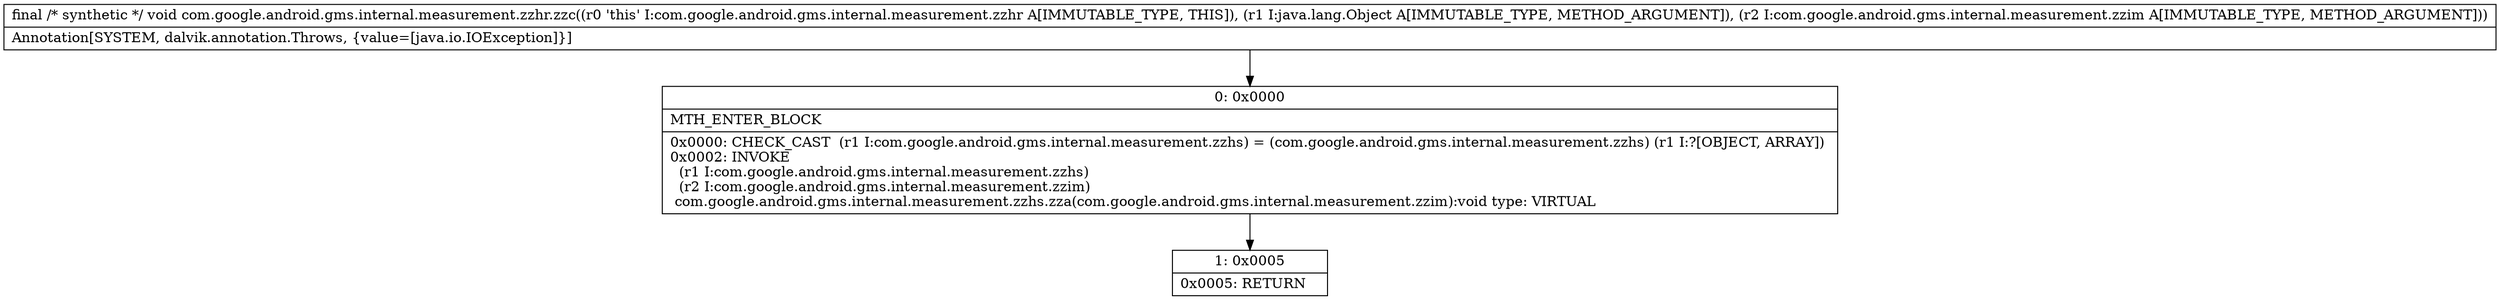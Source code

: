 digraph "CFG forcom.google.android.gms.internal.measurement.zzhr.zzc(Ljava\/lang\/Object;Lcom\/google\/android\/gms\/internal\/measurement\/zzim;)V" {
Node_0 [shape=record,label="{0\:\ 0x0000|MTH_ENTER_BLOCK\l|0x0000: CHECK_CAST  (r1 I:com.google.android.gms.internal.measurement.zzhs) = (com.google.android.gms.internal.measurement.zzhs) (r1 I:?[OBJECT, ARRAY]) \l0x0002: INVOKE  \l  (r1 I:com.google.android.gms.internal.measurement.zzhs)\l  (r2 I:com.google.android.gms.internal.measurement.zzim)\l com.google.android.gms.internal.measurement.zzhs.zza(com.google.android.gms.internal.measurement.zzim):void type: VIRTUAL \l}"];
Node_1 [shape=record,label="{1\:\ 0x0005|0x0005: RETURN   \l}"];
MethodNode[shape=record,label="{final \/* synthetic *\/ void com.google.android.gms.internal.measurement.zzhr.zzc((r0 'this' I:com.google.android.gms.internal.measurement.zzhr A[IMMUTABLE_TYPE, THIS]), (r1 I:java.lang.Object A[IMMUTABLE_TYPE, METHOD_ARGUMENT]), (r2 I:com.google.android.gms.internal.measurement.zzim A[IMMUTABLE_TYPE, METHOD_ARGUMENT]))  | Annotation[SYSTEM, dalvik.annotation.Throws, \{value=[java.io.IOException]\}]\l}"];
MethodNode -> Node_0;
Node_0 -> Node_1;
}


